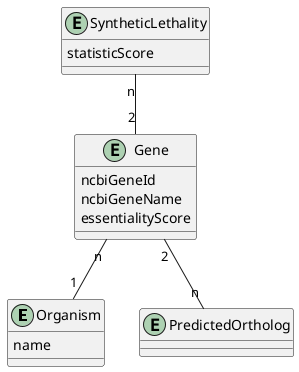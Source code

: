 @startuml
entity Organism {
    name
}

entity Gene {
    ncbiGeneId
    ncbiGeneName
    essentialityScore
}

entity SyntheticLethality {
    statisticScore
}

entity PredictedOrtholog {
}

SyntheticLethality "n" -- "2" Gene
Gene "n" -- "1" Organism
Gene "2" -- "n" PredictedOrtholog


@enduml